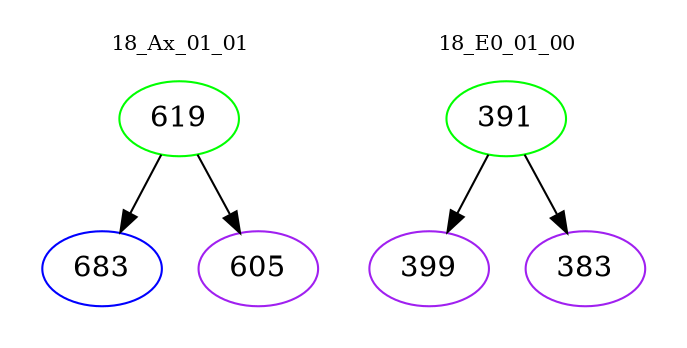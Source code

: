 digraph{
subgraph cluster_0 {
color = white
label = "18_Ax_01_01";
fontsize=10;
T0_619 [label="619", color="green"]
T0_619 -> T0_683 [color="black"]
T0_683 [label="683", color="blue"]
T0_619 -> T0_605 [color="black"]
T0_605 [label="605", color="purple"]
}
subgraph cluster_1 {
color = white
label = "18_E0_01_00";
fontsize=10;
T1_391 [label="391", color="green"]
T1_391 -> T1_399 [color="black"]
T1_399 [label="399", color="purple"]
T1_391 -> T1_383 [color="black"]
T1_383 [label="383", color="purple"]
}
}
